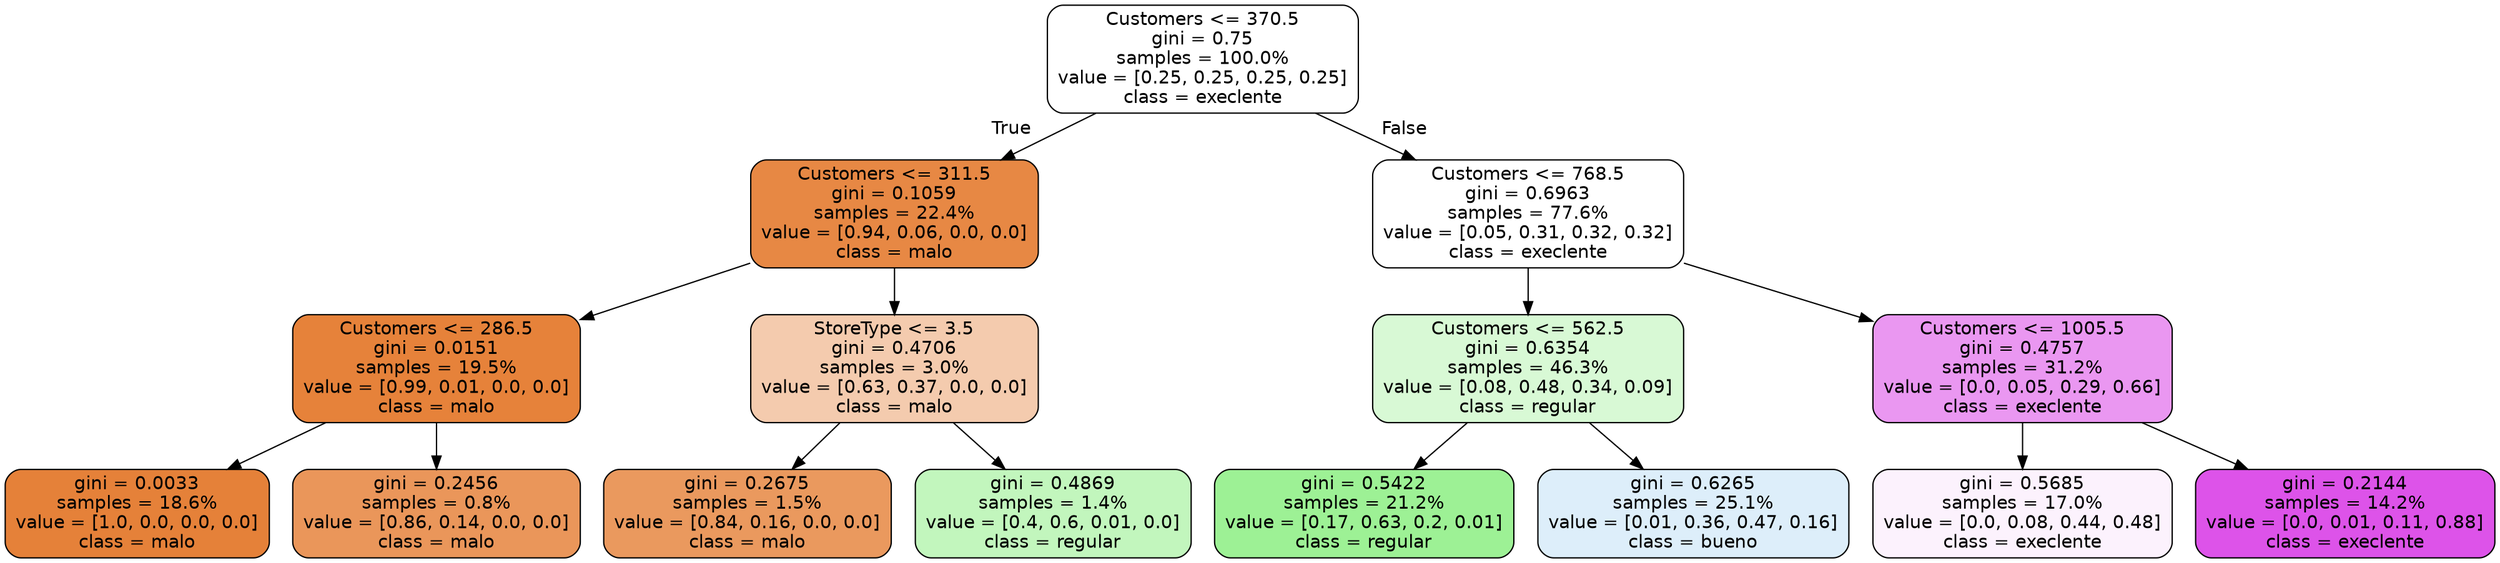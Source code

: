 digraph Tree {
node [shape=box, style="filled, rounded", color="black", fontname=helvetica] ;
edge [fontname=helvetica] ;
0 [label="Customers <= 370.5\ngini = 0.75\nsamples = 100.0%\nvalue = [0.25, 0.25, 0.25, 0.25]\nclass = execlente", fillcolor="#d739e500"] ;
1 [label="Customers <= 311.5\ngini = 0.1059\nsamples = 22.4%\nvalue = [0.94, 0.06, 0.0, 0.0]\nclass = malo", fillcolor="#e58139f0"] ;
0 -> 1 [labeldistance=2.5, labelangle=45, headlabel="True"] ;
2 [label="Customers <= 286.5\ngini = 0.0151\nsamples = 19.5%\nvalue = [0.99, 0.01, 0.0, 0.0]\nclass = malo", fillcolor="#e58139fd"] ;
1 -> 2 ;
3 [label="gini = 0.0033\nsamples = 18.6%\nvalue = [1.0, 0.0, 0.0, 0.0]\nclass = malo", fillcolor="#e58139ff"] ;
2 -> 3 ;
4 [label="gini = 0.2456\nsamples = 0.8%\nvalue = [0.86, 0.14, 0.0, 0.0]\nclass = malo", fillcolor="#e58139d4"] ;
2 -> 4 ;
5 [label="StoreType <= 3.5\ngini = 0.4706\nsamples = 3.0%\nvalue = [0.63, 0.37, 0.0, 0.0]\nclass = malo", fillcolor="#e5813968"] ;
1 -> 5 ;
6 [label="gini = 0.2675\nsamples = 1.5%\nvalue = [0.84, 0.16, 0.0, 0.0]\nclass = malo", fillcolor="#e58139cf"] ;
5 -> 6 ;
7 [label="gini = 0.4869\nsamples = 1.4%\nvalue = [0.4, 0.6, 0.01, 0.0]\nclass = regular", fillcolor="#47e53954"] ;
5 -> 7 ;
8 [label="Customers <= 768.5\ngini = 0.6963\nsamples = 77.6%\nvalue = [0.05, 0.31, 0.32, 0.32]\nclass = execlente", fillcolor="#d739e500"] ;
0 -> 8 [labeldistance=2.5, labelangle=-45, headlabel="False"] ;
9 [label="Customers <= 562.5\ngini = 0.6354\nsamples = 46.3%\nvalue = [0.08, 0.48, 0.34, 0.09]\nclass = regular", fillcolor="#47e53935"] ;
8 -> 9 ;
10 [label="gini = 0.5422\nsamples = 21.2%\nvalue = [0.17, 0.63, 0.2, 0.01]\nclass = regular", fillcolor="#47e53988"] ;
9 -> 10 ;
11 [label="gini = 0.6265\nsamples = 25.1%\nvalue = [0.01, 0.36, 0.47, 0.16]\nclass = bueno", fillcolor="#399de52b"] ;
9 -> 11 ;
12 [label="Customers <= 1005.5\ngini = 0.4757\nsamples = 31.2%\nvalue = [0.0, 0.05, 0.29, 0.66]\nclass = execlente", fillcolor="#d739e585"] ;
8 -> 12 ;
13 [label="gini = 0.5685\nsamples = 17.0%\nvalue = [0.0, 0.08, 0.44, 0.48]\nclass = execlente", fillcolor="#d739e510"] ;
12 -> 13 ;
14 [label="gini = 0.2144\nsamples = 14.2%\nvalue = [0.0, 0.01, 0.11, 0.88]\nclass = execlente", fillcolor="#d739e5dd"] ;
12 -> 14 ;
}